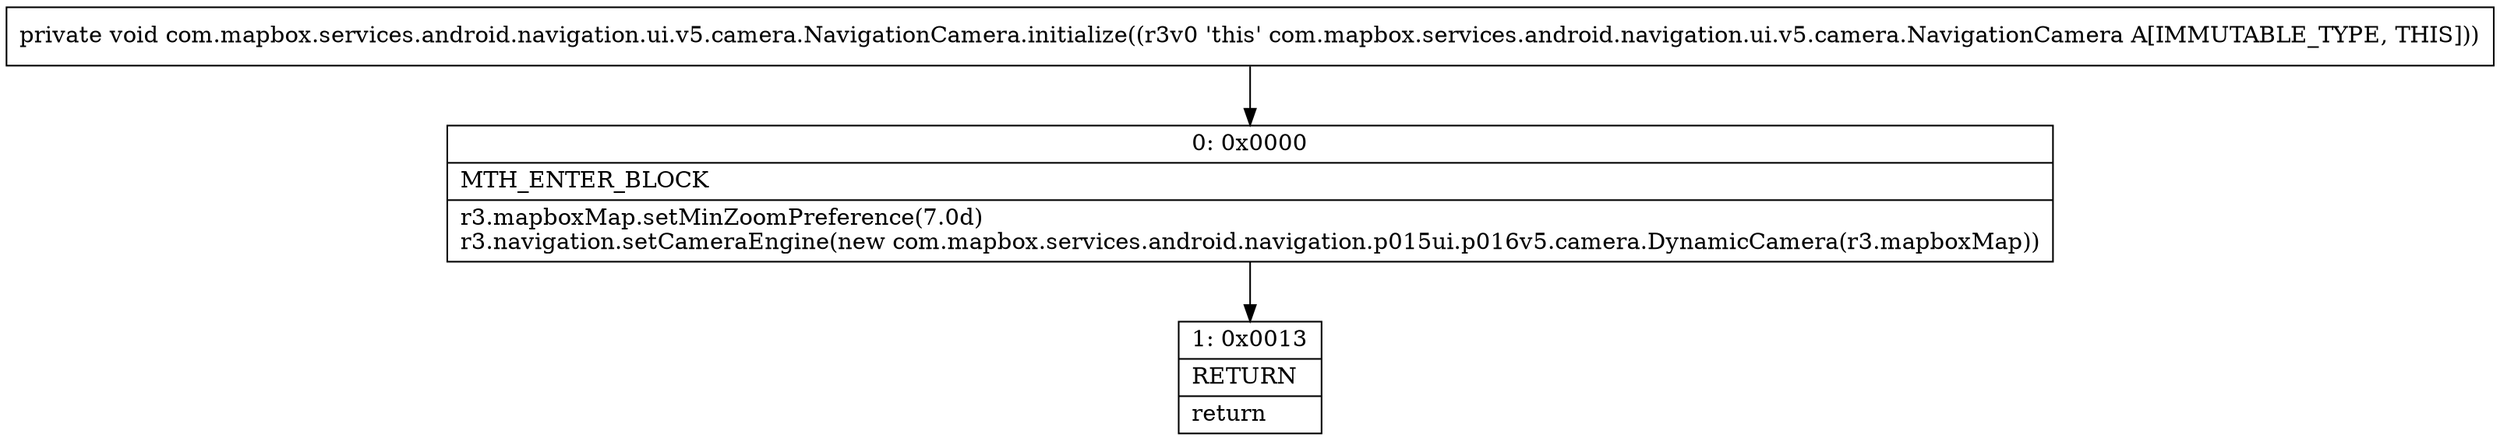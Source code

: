 digraph "CFG forcom.mapbox.services.android.navigation.ui.v5.camera.NavigationCamera.initialize()V" {
Node_0 [shape=record,label="{0\:\ 0x0000|MTH_ENTER_BLOCK\l|r3.mapboxMap.setMinZoomPreference(7.0d)\lr3.navigation.setCameraEngine(new com.mapbox.services.android.navigation.p015ui.p016v5.camera.DynamicCamera(r3.mapboxMap))\l}"];
Node_1 [shape=record,label="{1\:\ 0x0013|RETURN\l|return\l}"];
MethodNode[shape=record,label="{private void com.mapbox.services.android.navigation.ui.v5.camera.NavigationCamera.initialize((r3v0 'this' com.mapbox.services.android.navigation.ui.v5.camera.NavigationCamera A[IMMUTABLE_TYPE, THIS])) }"];
MethodNode -> Node_0;
Node_0 -> Node_1;
}

